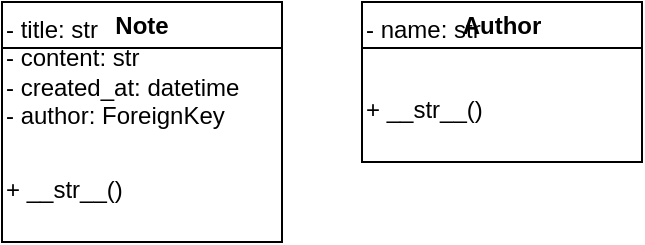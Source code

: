 <mxfile>
  <diagram name="Class Diagram">
    <mxGraphModel>
      <root>
        <mxCell id="0" />
        <mxCell id="1" parent="0" />
        <mxCell id="2" value="Note" style="swimlane;whiteSpace=wrap;html=1;" vertex="1" parent="1">
          <mxGeometry x="40" y="20" width="140" height="120" as="geometry" />
        </mxCell>
        <mxCell id="3" value="- title: str&#10;- content: str&#10;- created_at: datetime&#10;- author: ForeignKey" style="text;html=1;whiteSpace=wrap;" vertex="1" parent="2">
          <mxGeometry x="0" y="0" width="140" height="80" as="geometry" />
        </mxCell>
        <mxCell id="4" value="+ __str__()" style="text;html=1;whiteSpace=wrap;" vertex="1" parent="2">
          <mxGeometry x="0" y="80" width="140" height="40" as="geometry" />
        </mxCell>
        <mxCell id="5" value="Author" style="swimlane;whiteSpace=wrap;html=1;" vertex="1" parent="1">
          <mxGeometry x="220" y="20" width="140" height="80" as="geometry" />
        </mxCell>
        <mxCell id="6" value="- name: str" style="text;html=1;whiteSpace=wrap;" vertex="1" parent="5">
          <mxGeometry x="0" y="0" width="140" height="40" as="geometry" />
        </mxCell>
        <mxCell id="7" value="+ __str__()" style="text;html=1;whiteSpace=wrap;" vertex="1" parent="5">
          <mxGeometry x="0" y="40" width="140" height="40" as="geometry" />
        </mxCell>
      </root>
    </mxGraphModel>
  </diagram>
</mxfile>
